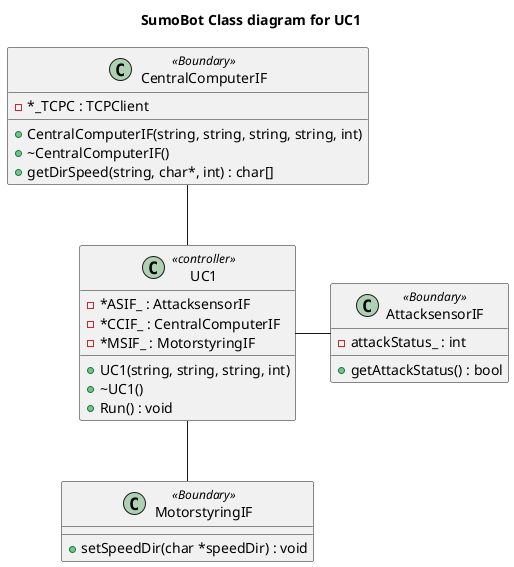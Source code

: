 @startuml
title SumoBot Class diagram for UC1


class UC1 <<controller>>{
    -*ASIF_ : AttacksensorIF
    -*CCIF_ : CentralComputerIF
    -*MSIF_ : MotorstyringIF
    +UC1(string, string, string, int)
    +~UC1()
    +Run() : void
}

class AttacksensorIF<<Boundary>>{
    -attackStatus_ : int
    +getAttackStatus() : bool 
}

class MotorstyringIF <<Boundary>>{
    +setSpeedDir(char *speedDir) : void
}
class CentralComputerIF <<Boundary>>{
    -*_TCPC : TCPClient
    +CentralComputerIF(string, string, string, string, int)
    +~CentralComputerIF()
    +getDirSpeed(string, char*, int) : char[]
}

CentralComputerIF -- UC1
UC1 -- MotorstyringIF
UC1 - AttacksensorIF

@enduml
